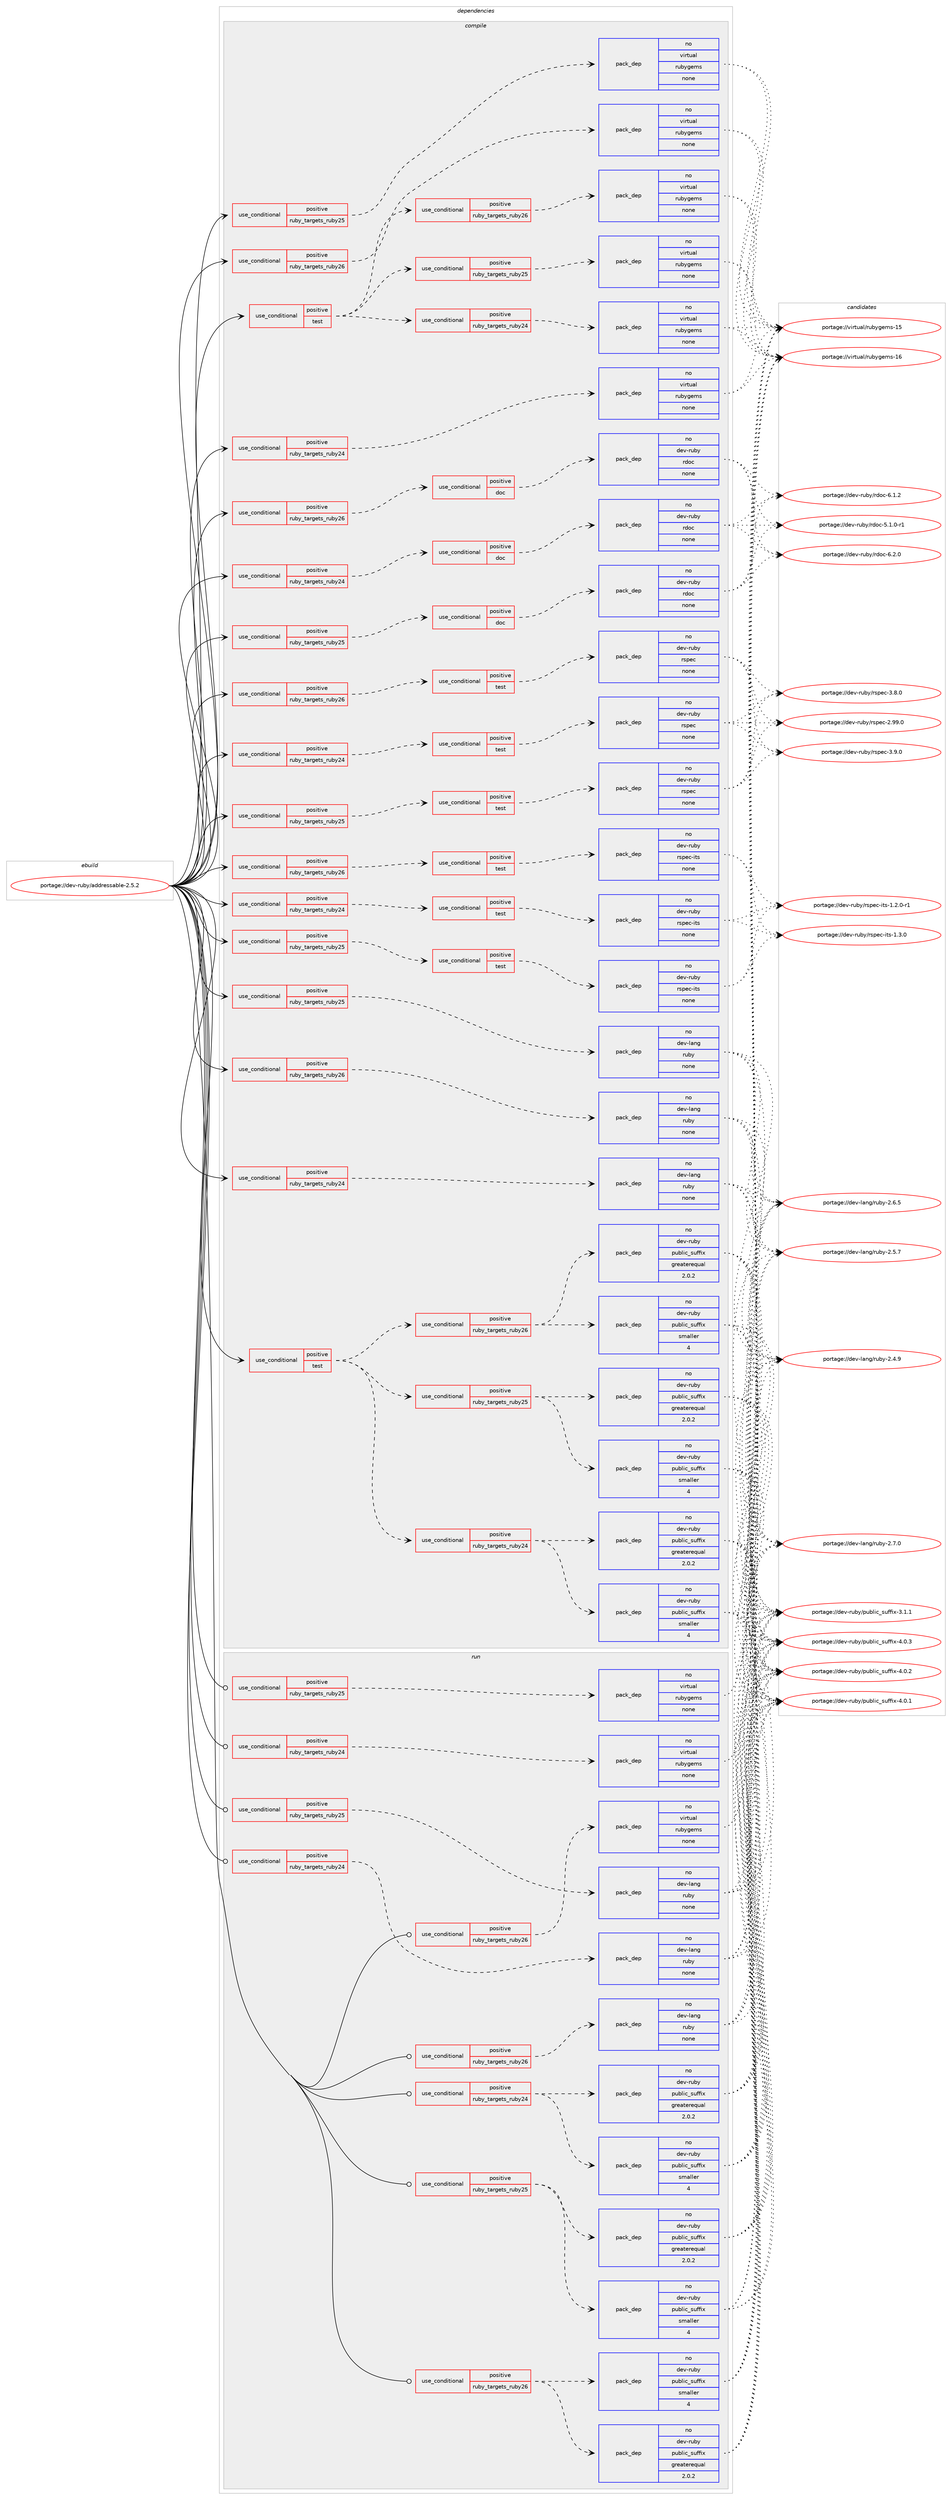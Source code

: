 digraph prolog {

# *************
# Graph options
# *************

newrank=true;
concentrate=true;
compound=true;
graph [rankdir=LR,fontname=Helvetica,fontsize=10,ranksep=1.5];#, ranksep=2.5, nodesep=0.2];
edge  [arrowhead=vee];
node  [fontname=Helvetica,fontsize=10];

# **********
# The ebuild
# **********

subgraph cluster_leftcol {
color=gray;
label=<<i>ebuild</i>>;
id [label="portage://dev-ruby/addressable-2.5.2", color=red, width=4, href="../dev-ruby/addressable-2.5.2.svg"];
}

# ****************
# The dependencies
# ****************

subgraph cluster_midcol {
color=gray;
label=<<i>dependencies</i>>;
subgraph cluster_compile {
fillcolor="#eeeeee";
style=filled;
label=<<i>compile</i>>;
subgraph cond94221 {
dependency369545 [label=<<TABLE BORDER="0" CELLBORDER="1" CELLSPACING="0" CELLPADDING="4"><TR><TD ROWSPAN="3" CELLPADDING="10">use_conditional</TD></TR><TR><TD>positive</TD></TR><TR><TD>ruby_targets_ruby24</TD></TR></TABLE>>, shape=none, color=red];
subgraph cond94222 {
dependency369546 [label=<<TABLE BORDER="0" CELLBORDER="1" CELLSPACING="0" CELLPADDING="4"><TR><TD ROWSPAN="3" CELLPADDING="10">use_conditional</TD></TR><TR><TD>positive</TD></TR><TR><TD>doc</TD></TR></TABLE>>, shape=none, color=red];
subgraph pack270491 {
dependency369547 [label=<<TABLE BORDER="0" CELLBORDER="1" CELLSPACING="0" CELLPADDING="4" WIDTH="220"><TR><TD ROWSPAN="6" CELLPADDING="30">pack_dep</TD></TR><TR><TD WIDTH="110">no</TD></TR><TR><TD>dev-ruby</TD></TR><TR><TD>rdoc</TD></TR><TR><TD>none</TD></TR><TR><TD></TD></TR></TABLE>>, shape=none, color=blue];
}
dependency369546:e -> dependency369547:w [weight=20,style="dashed",arrowhead="vee"];
}
dependency369545:e -> dependency369546:w [weight=20,style="dashed",arrowhead="vee"];
}
id:e -> dependency369545:w [weight=20,style="solid",arrowhead="vee"];
subgraph cond94223 {
dependency369548 [label=<<TABLE BORDER="0" CELLBORDER="1" CELLSPACING="0" CELLPADDING="4"><TR><TD ROWSPAN="3" CELLPADDING="10">use_conditional</TD></TR><TR><TD>positive</TD></TR><TR><TD>ruby_targets_ruby24</TD></TR></TABLE>>, shape=none, color=red];
subgraph cond94224 {
dependency369549 [label=<<TABLE BORDER="0" CELLBORDER="1" CELLSPACING="0" CELLPADDING="4"><TR><TD ROWSPAN="3" CELLPADDING="10">use_conditional</TD></TR><TR><TD>positive</TD></TR><TR><TD>test</TD></TR></TABLE>>, shape=none, color=red];
subgraph pack270492 {
dependency369550 [label=<<TABLE BORDER="0" CELLBORDER="1" CELLSPACING="0" CELLPADDING="4" WIDTH="220"><TR><TD ROWSPAN="6" CELLPADDING="30">pack_dep</TD></TR><TR><TD WIDTH="110">no</TD></TR><TR><TD>dev-ruby</TD></TR><TR><TD>rspec</TD></TR><TR><TD>none</TD></TR><TR><TD></TD></TR></TABLE>>, shape=none, color=blue];
}
dependency369549:e -> dependency369550:w [weight=20,style="dashed",arrowhead="vee"];
}
dependency369548:e -> dependency369549:w [weight=20,style="dashed",arrowhead="vee"];
}
id:e -> dependency369548:w [weight=20,style="solid",arrowhead="vee"];
subgraph cond94225 {
dependency369551 [label=<<TABLE BORDER="0" CELLBORDER="1" CELLSPACING="0" CELLPADDING="4"><TR><TD ROWSPAN="3" CELLPADDING="10">use_conditional</TD></TR><TR><TD>positive</TD></TR><TR><TD>ruby_targets_ruby24</TD></TR></TABLE>>, shape=none, color=red];
subgraph cond94226 {
dependency369552 [label=<<TABLE BORDER="0" CELLBORDER="1" CELLSPACING="0" CELLPADDING="4"><TR><TD ROWSPAN="3" CELLPADDING="10">use_conditional</TD></TR><TR><TD>positive</TD></TR><TR><TD>test</TD></TR></TABLE>>, shape=none, color=red];
subgraph pack270493 {
dependency369553 [label=<<TABLE BORDER="0" CELLBORDER="1" CELLSPACING="0" CELLPADDING="4" WIDTH="220"><TR><TD ROWSPAN="6" CELLPADDING="30">pack_dep</TD></TR><TR><TD WIDTH="110">no</TD></TR><TR><TD>dev-ruby</TD></TR><TR><TD>rspec-its</TD></TR><TR><TD>none</TD></TR><TR><TD></TD></TR></TABLE>>, shape=none, color=blue];
}
dependency369552:e -> dependency369553:w [weight=20,style="dashed",arrowhead="vee"];
}
dependency369551:e -> dependency369552:w [weight=20,style="dashed",arrowhead="vee"];
}
id:e -> dependency369551:w [weight=20,style="solid",arrowhead="vee"];
subgraph cond94227 {
dependency369554 [label=<<TABLE BORDER="0" CELLBORDER="1" CELLSPACING="0" CELLPADDING="4"><TR><TD ROWSPAN="3" CELLPADDING="10">use_conditional</TD></TR><TR><TD>positive</TD></TR><TR><TD>ruby_targets_ruby24</TD></TR></TABLE>>, shape=none, color=red];
subgraph pack270494 {
dependency369555 [label=<<TABLE BORDER="0" CELLBORDER="1" CELLSPACING="0" CELLPADDING="4" WIDTH="220"><TR><TD ROWSPAN="6" CELLPADDING="30">pack_dep</TD></TR><TR><TD WIDTH="110">no</TD></TR><TR><TD>dev-lang</TD></TR><TR><TD>ruby</TD></TR><TR><TD>none</TD></TR><TR><TD></TD></TR></TABLE>>, shape=none, color=blue];
}
dependency369554:e -> dependency369555:w [weight=20,style="dashed",arrowhead="vee"];
}
id:e -> dependency369554:w [weight=20,style="solid",arrowhead="vee"];
subgraph cond94228 {
dependency369556 [label=<<TABLE BORDER="0" CELLBORDER="1" CELLSPACING="0" CELLPADDING="4"><TR><TD ROWSPAN="3" CELLPADDING="10">use_conditional</TD></TR><TR><TD>positive</TD></TR><TR><TD>ruby_targets_ruby24</TD></TR></TABLE>>, shape=none, color=red];
subgraph pack270495 {
dependency369557 [label=<<TABLE BORDER="0" CELLBORDER="1" CELLSPACING="0" CELLPADDING="4" WIDTH="220"><TR><TD ROWSPAN="6" CELLPADDING="30">pack_dep</TD></TR><TR><TD WIDTH="110">no</TD></TR><TR><TD>virtual</TD></TR><TR><TD>rubygems</TD></TR><TR><TD>none</TD></TR><TR><TD></TD></TR></TABLE>>, shape=none, color=blue];
}
dependency369556:e -> dependency369557:w [weight=20,style="dashed",arrowhead="vee"];
}
id:e -> dependency369556:w [weight=20,style="solid",arrowhead="vee"];
subgraph cond94229 {
dependency369558 [label=<<TABLE BORDER="0" CELLBORDER="1" CELLSPACING="0" CELLPADDING="4"><TR><TD ROWSPAN="3" CELLPADDING="10">use_conditional</TD></TR><TR><TD>positive</TD></TR><TR><TD>ruby_targets_ruby25</TD></TR></TABLE>>, shape=none, color=red];
subgraph cond94230 {
dependency369559 [label=<<TABLE BORDER="0" CELLBORDER="1" CELLSPACING="0" CELLPADDING="4"><TR><TD ROWSPAN="3" CELLPADDING="10">use_conditional</TD></TR><TR><TD>positive</TD></TR><TR><TD>doc</TD></TR></TABLE>>, shape=none, color=red];
subgraph pack270496 {
dependency369560 [label=<<TABLE BORDER="0" CELLBORDER="1" CELLSPACING="0" CELLPADDING="4" WIDTH="220"><TR><TD ROWSPAN="6" CELLPADDING="30">pack_dep</TD></TR><TR><TD WIDTH="110">no</TD></TR><TR><TD>dev-ruby</TD></TR><TR><TD>rdoc</TD></TR><TR><TD>none</TD></TR><TR><TD></TD></TR></TABLE>>, shape=none, color=blue];
}
dependency369559:e -> dependency369560:w [weight=20,style="dashed",arrowhead="vee"];
}
dependency369558:e -> dependency369559:w [weight=20,style="dashed",arrowhead="vee"];
}
id:e -> dependency369558:w [weight=20,style="solid",arrowhead="vee"];
subgraph cond94231 {
dependency369561 [label=<<TABLE BORDER="0" CELLBORDER="1" CELLSPACING="0" CELLPADDING="4"><TR><TD ROWSPAN="3" CELLPADDING="10">use_conditional</TD></TR><TR><TD>positive</TD></TR><TR><TD>ruby_targets_ruby25</TD></TR></TABLE>>, shape=none, color=red];
subgraph cond94232 {
dependency369562 [label=<<TABLE BORDER="0" CELLBORDER="1" CELLSPACING="0" CELLPADDING="4"><TR><TD ROWSPAN="3" CELLPADDING="10">use_conditional</TD></TR><TR><TD>positive</TD></TR><TR><TD>test</TD></TR></TABLE>>, shape=none, color=red];
subgraph pack270497 {
dependency369563 [label=<<TABLE BORDER="0" CELLBORDER="1" CELLSPACING="0" CELLPADDING="4" WIDTH="220"><TR><TD ROWSPAN="6" CELLPADDING="30">pack_dep</TD></TR><TR><TD WIDTH="110">no</TD></TR><TR><TD>dev-ruby</TD></TR><TR><TD>rspec</TD></TR><TR><TD>none</TD></TR><TR><TD></TD></TR></TABLE>>, shape=none, color=blue];
}
dependency369562:e -> dependency369563:w [weight=20,style="dashed",arrowhead="vee"];
}
dependency369561:e -> dependency369562:w [weight=20,style="dashed",arrowhead="vee"];
}
id:e -> dependency369561:w [weight=20,style="solid",arrowhead="vee"];
subgraph cond94233 {
dependency369564 [label=<<TABLE BORDER="0" CELLBORDER="1" CELLSPACING="0" CELLPADDING="4"><TR><TD ROWSPAN="3" CELLPADDING="10">use_conditional</TD></TR><TR><TD>positive</TD></TR><TR><TD>ruby_targets_ruby25</TD></TR></TABLE>>, shape=none, color=red];
subgraph cond94234 {
dependency369565 [label=<<TABLE BORDER="0" CELLBORDER="1" CELLSPACING="0" CELLPADDING="4"><TR><TD ROWSPAN="3" CELLPADDING="10">use_conditional</TD></TR><TR><TD>positive</TD></TR><TR><TD>test</TD></TR></TABLE>>, shape=none, color=red];
subgraph pack270498 {
dependency369566 [label=<<TABLE BORDER="0" CELLBORDER="1" CELLSPACING="0" CELLPADDING="4" WIDTH="220"><TR><TD ROWSPAN="6" CELLPADDING="30">pack_dep</TD></TR><TR><TD WIDTH="110">no</TD></TR><TR><TD>dev-ruby</TD></TR><TR><TD>rspec-its</TD></TR><TR><TD>none</TD></TR><TR><TD></TD></TR></TABLE>>, shape=none, color=blue];
}
dependency369565:e -> dependency369566:w [weight=20,style="dashed",arrowhead="vee"];
}
dependency369564:e -> dependency369565:w [weight=20,style="dashed",arrowhead="vee"];
}
id:e -> dependency369564:w [weight=20,style="solid",arrowhead="vee"];
subgraph cond94235 {
dependency369567 [label=<<TABLE BORDER="0" CELLBORDER="1" CELLSPACING="0" CELLPADDING="4"><TR><TD ROWSPAN="3" CELLPADDING="10">use_conditional</TD></TR><TR><TD>positive</TD></TR><TR><TD>ruby_targets_ruby25</TD></TR></TABLE>>, shape=none, color=red];
subgraph pack270499 {
dependency369568 [label=<<TABLE BORDER="0" CELLBORDER="1" CELLSPACING="0" CELLPADDING="4" WIDTH="220"><TR><TD ROWSPAN="6" CELLPADDING="30">pack_dep</TD></TR><TR><TD WIDTH="110">no</TD></TR><TR><TD>dev-lang</TD></TR><TR><TD>ruby</TD></TR><TR><TD>none</TD></TR><TR><TD></TD></TR></TABLE>>, shape=none, color=blue];
}
dependency369567:e -> dependency369568:w [weight=20,style="dashed",arrowhead="vee"];
}
id:e -> dependency369567:w [weight=20,style="solid",arrowhead="vee"];
subgraph cond94236 {
dependency369569 [label=<<TABLE BORDER="0" CELLBORDER="1" CELLSPACING="0" CELLPADDING="4"><TR><TD ROWSPAN="3" CELLPADDING="10">use_conditional</TD></TR><TR><TD>positive</TD></TR><TR><TD>ruby_targets_ruby25</TD></TR></TABLE>>, shape=none, color=red];
subgraph pack270500 {
dependency369570 [label=<<TABLE BORDER="0" CELLBORDER="1" CELLSPACING="0" CELLPADDING="4" WIDTH="220"><TR><TD ROWSPAN="6" CELLPADDING="30">pack_dep</TD></TR><TR><TD WIDTH="110">no</TD></TR><TR><TD>virtual</TD></TR><TR><TD>rubygems</TD></TR><TR><TD>none</TD></TR><TR><TD></TD></TR></TABLE>>, shape=none, color=blue];
}
dependency369569:e -> dependency369570:w [weight=20,style="dashed",arrowhead="vee"];
}
id:e -> dependency369569:w [weight=20,style="solid",arrowhead="vee"];
subgraph cond94237 {
dependency369571 [label=<<TABLE BORDER="0" CELLBORDER="1" CELLSPACING="0" CELLPADDING="4"><TR><TD ROWSPAN="3" CELLPADDING="10">use_conditional</TD></TR><TR><TD>positive</TD></TR><TR><TD>ruby_targets_ruby26</TD></TR></TABLE>>, shape=none, color=red];
subgraph cond94238 {
dependency369572 [label=<<TABLE BORDER="0" CELLBORDER="1" CELLSPACING="0" CELLPADDING="4"><TR><TD ROWSPAN="3" CELLPADDING="10">use_conditional</TD></TR><TR><TD>positive</TD></TR><TR><TD>doc</TD></TR></TABLE>>, shape=none, color=red];
subgraph pack270501 {
dependency369573 [label=<<TABLE BORDER="0" CELLBORDER="1" CELLSPACING="0" CELLPADDING="4" WIDTH="220"><TR><TD ROWSPAN="6" CELLPADDING="30">pack_dep</TD></TR><TR><TD WIDTH="110">no</TD></TR><TR><TD>dev-ruby</TD></TR><TR><TD>rdoc</TD></TR><TR><TD>none</TD></TR><TR><TD></TD></TR></TABLE>>, shape=none, color=blue];
}
dependency369572:e -> dependency369573:w [weight=20,style="dashed",arrowhead="vee"];
}
dependency369571:e -> dependency369572:w [weight=20,style="dashed",arrowhead="vee"];
}
id:e -> dependency369571:w [weight=20,style="solid",arrowhead="vee"];
subgraph cond94239 {
dependency369574 [label=<<TABLE BORDER="0" CELLBORDER="1" CELLSPACING="0" CELLPADDING="4"><TR><TD ROWSPAN="3" CELLPADDING="10">use_conditional</TD></TR><TR><TD>positive</TD></TR><TR><TD>ruby_targets_ruby26</TD></TR></TABLE>>, shape=none, color=red];
subgraph cond94240 {
dependency369575 [label=<<TABLE BORDER="0" CELLBORDER="1" CELLSPACING="0" CELLPADDING="4"><TR><TD ROWSPAN="3" CELLPADDING="10">use_conditional</TD></TR><TR><TD>positive</TD></TR><TR><TD>test</TD></TR></TABLE>>, shape=none, color=red];
subgraph pack270502 {
dependency369576 [label=<<TABLE BORDER="0" CELLBORDER="1" CELLSPACING="0" CELLPADDING="4" WIDTH="220"><TR><TD ROWSPAN="6" CELLPADDING="30">pack_dep</TD></TR><TR><TD WIDTH="110">no</TD></TR><TR><TD>dev-ruby</TD></TR><TR><TD>rspec</TD></TR><TR><TD>none</TD></TR><TR><TD></TD></TR></TABLE>>, shape=none, color=blue];
}
dependency369575:e -> dependency369576:w [weight=20,style="dashed",arrowhead="vee"];
}
dependency369574:e -> dependency369575:w [weight=20,style="dashed",arrowhead="vee"];
}
id:e -> dependency369574:w [weight=20,style="solid",arrowhead="vee"];
subgraph cond94241 {
dependency369577 [label=<<TABLE BORDER="0" CELLBORDER="1" CELLSPACING="0" CELLPADDING="4"><TR><TD ROWSPAN="3" CELLPADDING="10">use_conditional</TD></TR><TR><TD>positive</TD></TR><TR><TD>ruby_targets_ruby26</TD></TR></TABLE>>, shape=none, color=red];
subgraph cond94242 {
dependency369578 [label=<<TABLE BORDER="0" CELLBORDER="1" CELLSPACING="0" CELLPADDING="4"><TR><TD ROWSPAN="3" CELLPADDING="10">use_conditional</TD></TR><TR><TD>positive</TD></TR><TR><TD>test</TD></TR></TABLE>>, shape=none, color=red];
subgraph pack270503 {
dependency369579 [label=<<TABLE BORDER="0" CELLBORDER="1" CELLSPACING="0" CELLPADDING="4" WIDTH="220"><TR><TD ROWSPAN="6" CELLPADDING="30">pack_dep</TD></TR><TR><TD WIDTH="110">no</TD></TR><TR><TD>dev-ruby</TD></TR><TR><TD>rspec-its</TD></TR><TR><TD>none</TD></TR><TR><TD></TD></TR></TABLE>>, shape=none, color=blue];
}
dependency369578:e -> dependency369579:w [weight=20,style="dashed",arrowhead="vee"];
}
dependency369577:e -> dependency369578:w [weight=20,style="dashed",arrowhead="vee"];
}
id:e -> dependency369577:w [weight=20,style="solid",arrowhead="vee"];
subgraph cond94243 {
dependency369580 [label=<<TABLE BORDER="0" CELLBORDER="1" CELLSPACING="0" CELLPADDING="4"><TR><TD ROWSPAN="3" CELLPADDING="10">use_conditional</TD></TR><TR><TD>positive</TD></TR><TR><TD>ruby_targets_ruby26</TD></TR></TABLE>>, shape=none, color=red];
subgraph pack270504 {
dependency369581 [label=<<TABLE BORDER="0" CELLBORDER="1" CELLSPACING="0" CELLPADDING="4" WIDTH="220"><TR><TD ROWSPAN="6" CELLPADDING="30">pack_dep</TD></TR><TR><TD WIDTH="110">no</TD></TR><TR><TD>dev-lang</TD></TR><TR><TD>ruby</TD></TR><TR><TD>none</TD></TR><TR><TD></TD></TR></TABLE>>, shape=none, color=blue];
}
dependency369580:e -> dependency369581:w [weight=20,style="dashed",arrowhead="vee"];
}
id:e -> dependency369580:w [weight=20,style="solid",arrowhead="vee"];
subgraph cond94244 {
dependency369582 [label=<<TABLE BORDER="0" CELLBORDER="1" CELLSPACING="0" CELLPADDING="4"><TR><TD ROWSPAN="3" CELLPADDING="10">use_conditional</TD></TR><TR><TD>positive</TD></TR><TR><TD>ruby_targets_ruby26</TD></TR></TABLE>>, shape=none, color=red];
subgraph pack270505 {
dependency369583 [label=<<TABLE BORDER="0" CELLBORDER="1" CELLSPACING="0" CELLPADDING="4" WIDTH="220"><TR><TD ROWSPAN="6" CELLPADDING="30">pack_dep</TD></TR><TR><TD WIDTH="110">no</TD></TR><TR><TD>virtual</TD></TR><TR><TD>rubygems</TD></TR><TR><TD>none</TD></TR><TR><TD></TD></TR></TABLE>>, shape=none, color=blue];
}
dependency369582:e -> dependency369583:w [weight=20,style="dashed",arrowhead="vee"];
}
id:e -> dependency369582:w [weight=20,style="solid",arrowhead="vee"];
subgraph cond94245 {
dependency369584 [label=<<TABLE BORDER="0" CELLBORDER="1" CELLSPACING="0" CELLPADDING="4"><TR><TD ROWSPAN="3" CELLPADDING="10">use_conditional</TD></TR><TR><TD>positive</TD></TR><TR><TD>test</TD></TR></TABLE>>, shape=none, color=red];
subgraph cond94246 {
dependency369585 [label=<<TABLE BORDER="0" CELLBORDER="1" CELLSPACING="0" CELLPADDING="4"><TR><TD ROWSPAN="3" CELLPADDING="10">use_conditional</TD></TR><TR><TD>positive</TD></TR><TR><TD>ruby_targets_ruby24</TD></TR></TABLE>>, shape=none, color=red];
subgraph pack270506 {
dependency369586 [label=<<TABLE BORDER="0" CELLBORDER="1" CELLSPACING="0" CELLPADDING="4" WIDTH="220"><TR><TD ROWSPAN="6" CELLPADDING="30">pack_dep</TD></TR><TR><TD WIDTH="110">no</TD></TR><TR><TD>dev-ruby</TD></TR><TR><TD>public_suffix</TD></TR><TR><TD>greaterequal</TD></TR><TR><TD>2.0.2</TD></TR></TABLE>>, shape=none, color=blue];
}
dependency369585:e -> dependency369586:w [weight=20,style="dashed",arrowhead="vee"];
subgraph pack270507 {
dependency369587 [label=<<TABLE BORDER="0" CELLBORDER="1" CELLSPACING="0" CELLPADDING="4" WIDTH="220"><TR><TD ROWSPAN="6" CELLPADDING="30">pack_dep</TD></TR><TR><TD WIDTH="110">no</TD></TR><TR><TD>dev-ruby</TD></TR><TR><TD>public_suffix</TD></TR><TR><TD>smaller</TD></TR><TR><TD>4</TD></TR></TABLE>>, shape=none, color=blue];
}
dependency369585:e -> dependency369587:w [weight=20,style="dashed",arrowhead="vee"];
}
dependency369584:e -> dependency369585:w [weight=20,style="dashed",arrowhead="vee"];
subgraph cond94247 {
dependency369588 [label=<<TABLE BORDER="0" CELLBORDER="1" CELLSPACING="0" CELLPADDING="4"><TR><TD ROWSPAN="3" CELLPADDING="10">use_conditional</TD></TR><TR><TD>positive</TD></TR><TR><TD>ruby_targets_ruby25</TD></TR></TABLE>>, shape=none, color=red];
subgraph pack270508 {
dependency369589 [label=<<TABLE BORDER="0" CELLBORDER="1" CELLSPACING="0" CELLPADDING="4" WIDTH="220"><TR><TD ROWSPAN="6" CELLPADDING="30">pack_dep</TD></TR><TR><TD WIDTH="110">no</TD></TR><TR><TD>dev-ruby</TD></TR><TR><TD>public_suffix</TD></TR><TR><TD>greaterequal</TD></TR><TR><TD>2.0.2</TD></TR></TABLE>>, shape=none, color=blue];
}
dependency369588:e -> dependency369589:w [weight=20,style="dashed",arrowhead="vee"];
subgraph pack270509 {
dependency369590 [label=<<TABLE BORDER="0" CELLBORDER="1" CELLSPACING="0" CELLPADDING="4" WIDTH="220"><TR><TD ROWSPAN="6" CELLPADDING="30">pack_dep</TD></TR><TR><TD WIDTH="110">no</TD></TR><TR><TD>dev-ruby</TD></TR><TR><TD>public_suffix</TD></TR><TR><TD>smaller</TD></TR><TR><TD>4</TD></TR></TABLE>>, shape=none, color=blue];
}
dependency369588:e -> dependency369590:w [weight=20,style="dashed",arrowhead="vee"];
}
dependency369584:e -> dependency369588:w [weight=20,style="dashed",arrowhead="vee"];
subgraph cond94248 {
dependency369591 [label=<<TABLE BORDER="0" CELLBORDER="1" CELLSPACING="0" CELLPADDING="4"><TR><TD ROWSPAN="3" CELLPADDING="10">use_conditional</TD></TR><TR><TD>positive</TD></TR><TR><TD>ruby_targets_ruby26</TD></TR></TABLE>>, shape=none, color=red];
subgraph pack270510 {
dependency369592 [label=<<TABLE BORDER="0" CELLBORDER="1" CELLSPACING="0" CELLPADDING="4" WIDTH="220"><TR><TD ROWSPAN="6" CELLPADDING="30">pack_dep</TD></TR><TR><TD WIDTH="110">no</TD></TR><TR><TD>dev-ruby</TD></TR><TR><TD>public_suffix</TD></TR><TR><TD>greaterequal</TD></TR><TR><TD>2.0.2</TD></TR></TABLE>>, shape=none, color=blue];
}
dependency369591:e -> dependency369592:w [weight=20,style="dashed",arrowhead="vee"];
subgraph pack270511 {
dependency369593 [label=<<TABLE BORDER="0" CELLBORDER="1" CELLSPACING="0" CELLPADDING="4" WIDTH="220"><TR><TD ROWSPAN="6" CELLPADDING="30">pack_dep</TD></TR><TR><TD WIDTH="110">no</TD></TR><TR><TD>dev-ruby</TD></TR><TR><TD>public_suffix</TD></TR><TR><TD>smaller</TD></TR><TR><TD>4</TD></TR></TABLE>>, shape=none, color=blue];
}
dependency369591:e -> dependency369593:w [weight=20,style="dashed",arrowhead="vee"];
}
dependency369584:e -> dependency369591:w [weight=20,style="dashed",arrowhead="vee"];
}
id:e -> dependency369584:w [weight=20,style="solid",arrowhead="vee"];
subgraph cond94249 {
dependency369594 [label=<<TABLE BORDER="0" CELLBORDER="1" CELLSPACING="0" CELLPADDING="4"><TR><TD ROWSPAN="3" CELLPADDING="10">use_conditional</TD></TR><TR><TD>positive</TD></TR><TR><TD>test</TD></TR></TABLE>>, shape=none, color=red];
subgraph cond94250 {
dependency369595 [label=<<TABLE BORDER="0" CELLBORDER="1" CELLSPACING="0" CELLPADDING="4"><TR><TD ROWSPAN="3" CELLPADDING="10">use_conditional</TD></TR><TR><TD>positive</TD></TR><TR><TD>ruby_targets_ruby24</TD></TR></TABLE>>, shape=none, color=red];
subgraph pack270512 {
dependency369596 [label=<<TABLE BORDER="0" CELLBORDER="1" CELLSPACING="0" CELLPADDING="4" WIDTH="220"><TR><TD ROWSPAN="6" CELLPADDING="30">pack_dep</TD></TR><TR><TD WIDTH="110">no</TD></TR><TR><TD>virtual</TD></TR><TR><TD>rubygems</TD></TR><TR><TD>none</TD></TR><TR><TD></TD></TR></TABLE>>, shape=none, color=blue];
}
dependency369595:e -> dependency369596:w [weight=20,style="dashed",arrowhead="vee"];
}
dependency369594:e -> dependency369595:w [weight=20,style="dashed",arrowhead="vee"];
subgraph cond94251 {
dependency369597 [label=<<TABLE BORDER="0" CELLBORDER="1" CELLSPACING="0" CELLPADDING="4"><TR><TD ROWSPAN="3" CELLPADDING="10">use_conditional</TD></TR><TR><TD>positive</TD></TR><TR><TD>ruby_targets_ruby25</TD></TR></TABLE>>, shape=none, color=red];
subgraph pack270513 {
dependency369598 [label=<<TABLE BORDER="0" CELLBORDER="1" CELLSPACING="0" CELLPADDING="4" WIDTH="220"><TR><TD ROWSPAN="6" CELLPADDING="30">pack_dep</TD></TR><TR><TD WIDTH="110">no</TD></TR><TR><TD>virtual</TD></TR><TR><TD>rubygems</TD></TR><TR><TD>none</TD></TR><TR><TD></TD></TR></TABLE>>, shape=none, color=blue];
}
dependency369597:e -> dependency369598:w [weight=20,style="dashed",arrowhead="vee"];
}
dependency369594:e -> dependency369597:w [weight=20,style="dashed",arrowhead="vee"];
subgraph cond94252 {
dependency369599 [label=<<TABLE BORDER="0" CELLBORDER="1" CELLSPACING="0" CELLPADDING="4"><TR><TD ROWSPAN="3" CELLPADDING="10">use_conditional</TD></TR><TR><TD>positive</TD></TR><TR><TD>ruby_targets_ruby26</TD></TR></TABLE>>, shape=none, color=red];
subgraph pack270514 {
dependency369600 [label=<<TABLE BORDER="0" CELLBORDER="1" CELLSPACING="0" CELLPADDING="4" WIDTH="220"><TR><TD ROWSPAN="6" CELLPADDING="30">pack_dep</TD></TR><TR><TD WIDTH="110">no</TD></TR><TR><TD>virtual</TD></TR><TR><TD>rubygems</TD></TR><TR><TD>none</TD></TR><TR><TD></TD></TR></TABLE>>, shape=none, color=blue];
}
dependency369599:e -> dependency369600:w [weight=20,style="dashed",arrowhead="vee"];
}
dependency369594:e -> dependency369599:w [weight=20,style="dashed",arrowhead="vee"];
}
id:e -> dependency369594:w [weight=20,style="solid",arrowhead="vee"];
}
subgraph cluster_compileandrun {
fillcolor="#eeeeee";
style=filled;
label=<<i>compile and run</i>>;
}
subgraph cluster_run {
fillcolor="#eeeeee";
style=filled;
label=<<i>run</i>>;
subgraph cond94253 {
dependency369601 [label=<<TABLE BORDER="0" CELLBORDER="1" CELLSPACING="0" CELLPADDING="4"><TR><TD ROWSPAN="3" CELLPADDING="10">use_conditional</TD></TR><TR><TD>positive</TD></TR><TR><TD>ruby_targets_ruby24</TD></TR></TABLE>>, shape=none, color=red];
subgraph pack270515 {
dependency369602 [label=<<TABLE BORDER="0" CELLBORDER="1" CELLSPACING="0" CELLPADDING="4" WIDTH="220"><TR><TD ROWSPAN="6" CELLPADDING="30">pack_dep</TD></TR><TR><TD WIDTH="110">no</TD></TR><TR><TD>dev-lang</TD></TR><TR><TD>ruby</TD></TR><TR><TD>none</TD></TR><TR><TD></TD></TR></TABLE>>, shape=none, color=blue];
}
dependency369601:e -> dependency369602:w [weight=20,style="dashed",arrowhead="vee"];
}
id:e -> dependency369601:w [weight=20,style="solid",arrowhead="odot"];
subgraph cond94254 {
dependency369603 [label=<<TABLE BORDER="0" CELLBORDER="1" CELLSPACING="0" CELLPADDING="4"><TR><TD ROWSPAN="3" CELLPADDING="10">use_conditional</TD></TR><TR><TD>positive</TD></TR><TR><TD>ruby_targets_ruby24</TD></TR></TABLE>>, shape=none, color=red];
subgraph pack270516 {
dependency369604 [label=<<TABLE BORDER="0" CELLBORDER="1" CELLSPACING="0" CELLPADDING="4" WIDTH="220"><TR><TD ROWSPAN="6" CELLPADDING="30">pack_dep</TD></TR><TR><TD WIDTH="110">no</TD></TR><TR><TD>dev-ruby</TD></TR><TR><TD>public_suffix</TD></TR><TR><TD>greaterequal</TD></TR><TR><TD>2.0.2</TD></TR></TABLE>>, shape=none, color=blue];
}
dependency369603:e -> dependency369604:w [weight=20,style="dashed",arrowhead="vee"];
subgraph pack270517 {
dependency369605 [label=<<TABLE BORDER="0" CELLBORDER="1" CELLSPACING="0" CELLPADDING="4" WIDTH="220"><TR><TD ROWSPAN="6" CELLPADDING="30">pack_dep</TD></TR><TR><TD WIDTH="110">no</TD></TR><TR><TD>dev-ruby</TD></TR><TR><TD>public_suffix</TD></TR><TR><TD>smaller</TD></TR><TR><TD>4</TD></TR></TABLE>>, shape=none, color=blue];
}
dependency369603:e -> dependency369605:w [weight=20,style="dashed",arrowhead="vee"];
}
id:e -> dependency369603:w [weight=20,style="solid",arrowhead="odot"];
subgraph cond94255 {
dependency369606 [label=<<TABLE BORDER="0" CELLBORDER="1" CELLSPACING="0" CELLPADDING="4"><TR><TD ROWSPAN="3" CELLPADDING="10">use_conditional</TD></TR><TR><TD>positive</TD></TR><TR><TD>ruby_targets_ruby24</TD></TR></TABLE>>, shape=none, color=red];
subgraph pack270518 {
dependency369607 [label=<<TABLE BORDER="0" CELLBORDER="1" CELLSPACING="0" CELLPADDING="4" WIDTH="220"><TR><TD ROWSPAN="6" CELLPADDING="30">pack_dep</TD></TR><TR><TD WIDTH="110">no</TD></TR><TR><TD>virtual</TD></TR><TR><TD>rubygems</TD></TR><TR><TD>none</TD></TR><TR><TD></TD></TR></TABLE>>, shape=none, color=blue];
}
dependency369606:e -> dependency369607:w [weight=20,style="dashed",arrowhead="vee"];
}
id:e -> dependency369606:w [weight=20,style="solid",arrowhead="odot"];
subgraph cond94256 {
dependency369608 [label=<<TABLE BORDER="0" CELLBORDER="1" CELLSPACING="0" CELLPADDING="4"><TR><TD ROWSPAN="3" CELLPADDING="10">use_conditional</TD></TR><TR><TD>positive</TD></TR><TR><TD>ruby_targets_ruby25</TD></TR></TABLE>>, shape=none, color=red];
subgraph pack270519 {
dependency369609 [label=<<TABLE BORDER="0" CELLBORDER="1" CELLSPACING="0" CELLPADDING="4" WIDTH="220"><TR><TD ROWSPAN="6" CELLPADDING="30">pack_dep</TD></TR><TR><TD WIDTH="110">no</TD></TR><TR><TD>dev-lang</TD></TR><TR><TD>ruby</TD></TR><TR><TD>none</TD></TR><TR><TD></TD></TR></TABLE>>, shape=none, color=blue];
}
dependency369608:e -> dependency369609:w [weight=20,style="dashed",arrowhead="vee"];
}
id:e -> dependency369608:w [weight=20,style="solid",arrowhead="odot"];
subgraph cond94257 {
dependency369610 [label=<<TABLE BORDER="0" CELLBORDER="1" CELLSPACING="0" CELLPADDING="4"><TR><TD ROWSPAN="3" CELLPADDING="10">use_conditional</TD></TR><TR><TD>positive</TD></TR><TR><TD>ruby_targets_ruby25</TD></TR></TABLE>>, shape=none, color=red];
subgraph pack270520 {
dependency369611 [label=<<TABLE BORDER="0" CELLBORDER="1" CELLSPACING="0" CELLPADDING="4" WIDTH="220"><TR><TD ROWSPAN="6" CELLPADDING="30">pack_dep</TD></TR><TR><TD WIDTH="110">no</TD></TR><TR><TD>dev-ruby</TD></TR><TR><TD>public_suffix</TD></TR><TR><TD>greaterequal</TD></TR><TR><TD>2.0.2</TD></TR></TABLE>>, shape=none, color=blue];
}
dependency369610:e -> dependency369611:w [weight=20,style="dashed",arrowhead="vee"];
subgraph pack270521 {
dependency369612 [label=<<TABLE BORDER="0" CELLBORDER="1" CELLSPACING="0" CELLPADDING="4" WIDTH="220"><TR><TD ROWSPAN="6" CELLPADDING="30">pack_dep</TD></TR><TR><TD WIDTH="110">no</TD></TR><TR><TD>dev-ruby</TD></TR><TR><TD>public_suffix</TD></TR><TR><TD>smaller</TD></TR><TR><TD>4</TD></TR></TABLE>>, shape=none, color=blue];
}
dependency369610:e -> dependency369612:w [weight=20,style="dashed",arrowhead="vee"];
}
id:e -> dependency369610:w [weight=20,style="solid",arrowhead="odot"];
subgraph cond94258 {
dependency369613 [label=<<TABLE BORDER="0" CELLBORDER="1" CELLSPACING="0" CELLPADDING="4"><TR><TD ROWSPAN="3" CELLPADDING="10">use_conditional</TD></TR><TR><TD>positive</TD></TR><TR><TD>ruby_targets_ruby25</TD></TR></TABLE>>, shape=none, color=red];
subgraph pack270522 {
dependency369614 [label=<<TABLE BORDER="0" CELLBORDER="1" CELLSPACING="0" CELLPADDING="4" WIDTH="220"><TR><TD ROWSPAN="6" CELLPADDING="30">pack_dep</TD></TR><TR><TD WIDTH="110">no</TD></TR><TR><TD>virtual</TD></TR><TR><TD>rubygems</TD></TR><TR><TD>none</TD></TR><TR><TD></TD></TR></TABLE>>, shape=none, color=blue];
}
dependency369613:e -> dependency369614:w [weight=20,style="dashed",arrowhead="vee"];
}
id:e -> dependency369613:w [weight=20,style="solid",arrowhead="odot"];
subgraph cond94259 {
dependency369615 [label=<<TABLE BORDER="0" CELLBORDER="1" CELLSPACING="0" CELLPADDING="4"><TR><TD ROWSPAN="3" CELLPADDING="10">use_conditional</TD></TR><TR><TD>positive</TD></TR><TR><TD>ruby_targets_ruby26</TD></TR></TABLE>>, shape=none, color=red];
subgraph pack270523 {
dependency369616 [label=<<TABLE BORDER="0" CELLBORDER="1" CELLSPACING="0" CELLPADDING="4" WIDTH="220"><TR><TD ROWSPAN="6" CELLPADDING="30">pack_dep</TD></TR><TR><TD WIDTH="110">no</TD></TR><TR><TD>dev-lang</TD></TR><TR><TD>ruby</TD></TR><TR><TD>none</TD></TR><TR><TD></TD></TR></TABLE>>, shape=none, color=blue];
}
dependency369615:e -> dependency369616:w [weight=20,style="dashed",arrowhead="vee"];
}
id:e -> dependency369615:w [weight=20,style="solid",arrowhead="odot"];
subgraph cond94260 {
dependency369617 [label=<<TABLE BORDER="0" CELLBORDER="1" CELLSPACING="0" CELLPADDING="4"><TR><TD ROWSPAN="3" CELLPADDING="10">use_conditional</TD></TR><TR><TD>positive</TD></TR><TR><TD>ruby_targets_ruby26</TD></TR></TABLE>>, shape=none, color=red];
subgraph pack270524 {
dependency369618 [label=<<TABLE BORDER="0" CELLBORDER="1" CELLSPACING="0" CELLPADDING="4" WIDTH="220"><TR><TD ROWSPAN="6" CELLPADDING="30">pack_dep</TD></TR><TR><TD WIDTH="110">no</TD></TR><TR><TD>dev-ruby</TD></TR><TR><TD>public_suffix</TD></TR><TR><TD>greaterequal</TD></TR><TR><TD>2.0.2</TD></TR></TABLE>>, shape=none, color=blue];
}
dependency369617:e -> dependency369618:w [weight=20,style="dashed",arrowhead="vee"];
subgraph pack270525 {
dependency369619 [label=<<TABLE BORDER="0" CELLBORDER="1" CELLSPACING="0" CELLPADDING="4" WIDTH="220"><TR><TD ROWSPAN="6" CELLPADDING="30">pack_dep</TD></TR><TR><TD WIDTH="110">no</TD></TR><TR><TD>dev-ruby</TD></TR><TR><TD>public_suffix</TD></TR><TR><TD>smaller</TD></TR><TR><TD>4</TD></TR></TABLE>>, shape=none, color=blue];
}
dependency369617:e -> dependency369619:w [weight=20,style="dashed",arrowhead="vee"];
}
id:e -> dependency369617:w [weight=20,style="solid",arrowhead="odot"];
subgraph cond94261 {
dependency369620 [label=<<TABLE BORDER="0" CELLBORDER="1" CELLSPACING="0" CELLPADDING="4"><TR><TD ROWSPAN="3" CELLPADDING="10">use_conditional</TD></TR><TR><TD>positive</TD></TR><TR><TD>ruby_targets_ruby26</TD></TR></TABLE>>, shape=none, color=red];
subgraph pack270526 {
dependency369621 [label=<<TABLE BORDER="0" CELLBORDER="1" CELLSPACING="0" CELLPADDING="4" WIDTH="220"><TR><TD ROWSPAN="6" CELLPADDING="30">pack_dep</TD></TR><TR><TD WIDTH="110">no</TD></TR><TR><TD>virtual</TD></TR><TR><TD>rubygems</TD></TR><TR><TD>none</TD></TR><TR><TD></TD></TR></TABLE>>, shape=none, color=blue];
}
dependency369620:e -> dependency369621:w [weight=20,style="dashed",arrowhead="vee"];
}
id:e -> dependency369620:w [weight=20,style="solid",arrowhead="odot"];
}
}

# **************
# The candidates
# **************

subgraph cluster_choices {
rank=same;
color=gray;
label=<<i>candidates</i>>;

subgraph choice270491 {
color=black;
nodesep=1;
choice10010111845114117981214711410011199455446504648 [label="portage://dev-ruby/rdoc-6.2.0", color=red, width=4,href="../dev-ruby/rdoc-6.2.0.svg"];
choice10010111845114117981214711410011199455446494650 [label="portage://dev-ruby/rdoc-6.1.2", color=red, width=4,href="../dev-ruby/rdoc-6.1.2.svg"];
choice100101118451141179812147114100111994553464946484511449 [label="portage://dev-ruby/rdoc-5.1.0-r1", color=red, width=4,href="../dev-ruby/rdoc-5.1.0-r1.svg"];
dependency369547:e -> choice10010111845114117981214711410011199455446504648:w [style=dotted,weight="100"];
dependency369547:e -> choice10010111845114117981214711410011199455446494650:w [style=dotted,weight="100"];
dependency369547:e -> choice100101118451141179812147114100111994553464946484511449:w [style=dotted,weight="100"];
}
subgraph choice270492 {
color=black;
nodesep=1;
choice10010111845114117981214711411511210199455146574648 [label="portage://dev-ruby/rspec-3.9.0", color=red, width=4,href="../dev-ruby/rspec-3.9.0.svg"];
choice10010111845114117981214711411511210199455146564648 [label="portage://dev-ruby/rspec-3.8.0", color=red, width=4,href="../dev-ruby/rspec-3.8.0.svg"];
choice1001011184511411798121471141151121019945504657574648 [label="portage://dev-ruby/rspec-2.99.0", color=red, width=4,href="../dev-ruby/rspec-2.99.0.svg"];
dependency369550:e -> choice10010111845114117981214711411511210199455146574648:w [style=dotted,weight="100"];
dependency369550:e -> choice10010111845114117981214711411511210199455146564648:w [style=dotted,weight="100"];
dependency369550:e -> choice1001011184511411798121471141151121019945504657574648:w [style=dotted,weight="100"];
}
subgraph choice270493 {
color=black;
nodesep=1;
choice1001011184511411798121471141151121019945105116115454946514648 [label="portage://dev-ruby/rspec-its-1.3.0", color=red, width=4,href="../dev-ruby/rspec-its-1.3.0.svg"];
choice10010111845114117981214711411511210199451051161154549465046484511449 [label="portage://dev-ruby/rspec-its-1.2.0-r1", color=red, width=4,href="../dev-ruby/rspec-its-1.2.0-r1.svg"];
dependency369553:e -> choice1001011184511411798121471141151121019945105116115454946514648:w [style=dotted,weight="100"];
dependency369553:e -> choice10010111845114117981214711411511210199451051161154549465046484511449:w [style=dotted,weight="100"];
}
subgraph choice270494 {
color=black;
nodesep=1;
choice10010111845108971101034711411798121455046554648 [label="portage://dev-lang/ruby-2.7.0", color=red, width=4,href="../dev-lang/ruby-2.7.0.svg"];
choice10010111845108971101034711411798121455046544653 [label="portage://dev-lang/ruby-2.6.5", color=red, width=4,href="../dev-lang/ruby-2.6.5.svg"];
choice10010111845108971101034711411798121455046534655 [label="portage://dev-lang/ruby-2.5.7", color=red, width=4,href="../dev-lang/ruby-2.5.7.svg"];
choice10010111845108971101034711411798121455046524657 [label="portage://dev-lang/ruby-2.4.9", color=red, width=4,href="../dev-lang/ruby-2.4.9.svg"];
dependency369555:e -> choice10010111845108971101034711411798121455046554648:w [style=dotted,weight="100"];
dependency369555:e -> choice10010111845108971101034711411798121455046544653:w [style=dotted,weight="100"];
dependency369555:e -> choice10010111845108971101034711411798121455046534655:w [style=dotted,weight="100"];
dependency369555:e -> choice10010111845108971101034711411798121455046524657:w [style=dotted,weight="100"];
}
subgraph choice270495 {
color=black;
nodesep=1;
choice118105114116117971084711411798121103101109115454954 [label="portage://virtual/rubygems-16", color=red, width=4,href="../virtual/rubygems-16.svg"];
choice118105114116117971084711411798121103101109115454953 [label="portage://virtual/rubygems-15", color=red, width=4,href="../virtual/rubygems-15.svg"];
dependency369557:e -> choice118105114116117971084711411798121103101109115454954:w [style=dotted,weight="100"];
dependency369557:e -> choice118105114116117971084711411798121103101109115454953:w [style=dotted,weight="100"];
}
subgraph choice270496 {
color=black;
nodesep=1;
choice10010111845114117981214711410011199455446504648 [label="portage://dev-ruby/rdoc-6.2.0", color=red, width=4,href="../dev-ruby/rdoc-6.2.0.svg"];
choice10010111845114117981214711410011199455446494650 [label="portage://dev-ruby/rdoc-6.1.2", color=red, width=4,href="../dev-ruby/rdoc-6.1.2.svg"];
choice100101118451141179812147114100111994553464946484511449 [label="portage://dev-ruby/rdoc-5.1.0-r1", color=red, width=4,href="../dev-ruby/rdoc-5.1.0-r1.svg"];
dependency369560:e -> choice10010111845114117981214711410011199455446504648:w [style=dotted,weight="100"];
dependency369560:e -> choice10010111845114117981214711410011199455446494650:w [style=dotted,weight="100"];
dependency369560:e -> choice100101118451141179812147114100111994553464946484511449:w [style=dotted,weight="100"];
}
subgraph choice270497 {
color=black;
nodesep=1;
choice10010111845114117981214711411511210199455146574648 [label="portage://dev-ruby/rspec-3.9.0", color=red, width=4,href="../dev-ruby/rspec-3.9.0.svg"];
choice10010111845114117981214711411511210199455146564648 [label="portage://dev-ruby/rspec-3.8.0", color=red, width=4,href="../dev-ruby/rspec-3.8.0.svg"];
choice1001011184511411798121471141151121019945504657574648 [label="portage://dev-ruby/rspec-2.99.0", color=red, width=4,href="../dev-ruby/rspec-2.99.0.svg"];
dependency369563:e -> choice10010111845114117981214711411511210199455146574648:w [style=dotted,weight="100"];
dependency369563:e -> choice10010111845114117981214711411511210199455146564648:w [style=dotted,weight="100"];
dependency369563:e -> choice1001011184511411798121471141151121019945504657574648:w [style=dotted,weight="100"];
}
subgraph choice270498 {
color=black;
nodesep=1;
choice1001011184511411798121471141151121019945105116115454946514648 [label="portage://dev-ruby/rspec-its-1.3.0", color=red, width=4,href="../dev-ruby/rspec-its-1.3.0.svg"];
choice10010111845114117981214711411511210199451051161154549465046484511449 [label="portage://dev-ruby/rspec-its-1.2.0-r1", color=red, width=4,href="../dev-ruby/rspec-its-1.2.0-r1.svg"];
dependency369566:e -> choice1001011184511411798121471141151121019945105116115454946514648:w [style=dotted,weight="100"];
dependency369566:e -> choice10010111845114117981214711411511210199451051161154549465046484511449:w [style=dotted,weight="100"];
}
subgraph choice270499 {
color=black;
nodesep=1;
choice10010111845108971101034711411798121455046554648 [label="portage://dev-lang/ruby-2.7.0", color=red, width=4,href="../dev-lang/ruby-2.7.0.svg"];
choice10010111845108971101034711411798121455046544653 [label="portage://dev-lang/ruby-2.6.5", color=red, width=4,href="../dev-lang/ruby-2.6.5.svg"];
choice10010111845108971101034711411798121455046534655 [label="portage://dev-lang/ruby-2.5.7", color=red, width=4,href="../dev-lang/ruby-2.5.7.svg"];
choice10010111845108971101034711411798121455046524657 [label="portage://dev-lang/ruby-2.4.9", color=red, width=4,href="../dev-lang/ruby-2.4.9.svg"];
dependency369568:e -> choice10010111845108971101034711411798121455046554648:w [style=dotted,weight="100"];
dependency369568:e -> choice10010111845108971101034711411798121455046544653:w [style=dotted,weight="100"];
dependency369568:e -> choice10010111845108971101034711411798121455046534655:w [style=dotted,weight="100"];
dependency369568:e -> choice10010111845108971101034711411798121455046524657:w [style=dotted,weight="100"];
}
subgraph choice270500 {
color=black;
nodesep=1;
choice118105114116117971084711411798121103101109115454954 [label="portage://virtual/rubygems-16", color=red, width=4,href="../virtual/rubygems-16.svg"];
choice118105114116117971084711411798121103101109115454953 [label="portage://virtual/rubygems-15", color=red, width=4,href="../virtual/rubygems-15.svg"];
dependency369570:e -> choice118105114116117971084711411798121103101109115454954:w [style=dotted,weight="100"];
dependency369570:e -> choice118105114116117971084711411798121103101109115454953:w [style=dotted,weight="100"];
}
subgraph choice270501 {
color=black;
nodesep=1;
choice10010111845114117981214711410011199455446504648 [label="portage://dev-ruby/rdoc-6.2.0", color=red, width=4,href="../dev-ruby/rdoc-6.2.0.svg"];
choice10010111845114117981214711410011199455446494650 [label="portage://dev-ruby/rdoc-6.1.2", color=red, width=4,href="../dev-ruby/rdoc-6.1.2.svg"];
choice100101118451141179812147114100111994553464946484511449 [label="portage://dev-ruby/rdoc-5.1.0-r1", color=red, width=4,href="../dev-ruby/rdoc-5.1.0-r1.svg"];
dependency369573:e -> choice10010111845114117981214711410011199455446504648:w [style=dotted,weight="100"];
dependency369573:e -> choice10010111845114117981214711410011199455446494650:w [style=dotted,weight="100"];
dependency369573:e -> choice100101118451141179812147114100111994553464946484511449:w [style=dotted,weight="100"];
}
subgraph choice270502 {
color=black;
nodesep=1;
choice10010111845114117981214711411511210199455146574648 [label="portage://dev-ruby/rspec-3.9.0", color=red, width=4,href="../dev-ruby/rspec-3.9.0.svg"];
choice10010111845114117981214711411511210199455146564648 [label="portage://dev-ruby/rspec-3.8.0", color=red, width=4,href="../dev-ruby/rspec-3.8.0.svg"];
choice1001011184511411798121471141151121019945504657574648 [label="portage://dev-ruby/rspec-2.99.0", color=red, width=4,href="../dev-ruby/rspec-2.99.0.svg"];
dependency369576:e -> choice10010111845114117981214711411511210199455146574648:w [style=dotted,weight="100"];
dependency369576:e -> choice10010111845114117981214711411511210199455146564648:w [style=dotted,weight="100"];
dependency369576:e -> choice1001011184511411798121471141151121019945504657574648:w [style=dotted,weight="100"];
}
subgraph choice270503 {
color=black;
nodesep=1;
choice1001011184511411798121471141151121019945105116115454946514648 [label="portage://dev-ruby/rspec-its-1.3.0", color=red, width=4,href="../dev-ruby/rspec-its-1.3.0.svg"];
choice10010111845114117981214711411511210199451051161154549465046484511449 [label="portage://dev-ruby/rspec-its-1.2.0-r1", color=red, width=4,href="../dev-ruby/rspec-its-1.2.0-r1.svg"];
dependency369579:e -> choice1001011184511411798121471141151121019945105116115454946514648:w [style=dotted,weight="100"];
dependency369579:e -> choice10010111845114117981214711411511210199451051161154549465046484511449:w [style=dotted,weight="100"];
}
subgraph choice270504 {
color=black;
nodesep=1;
choice10010111845108971101034711411798121455046554648 [label="portage://dev-lang/ruby-2.7.0", color=red, width=4,href="../dev-lang/ruby-2.7.0.svg"];
choice10010111845108971101034711411798121455046544653 [label="portage://dev-lang/ruby-2.6.5", color=red, width=4,href="../dev-lang/ruby-2.6.5.svg"];
choice10010111845108971101034711411798121455046534655 [label="portage://dev-lang/ruby-2.5.7", color=red, width=4,href="../dev-lang/ruby-2.5.7.svg"];
choice10010111845108971101034711411798121455046524657 [label="portage://dev-lang/ruby-2.4.9", color=red, width=4,href="../dev-lang/ruby-2.4.9.svg"];
dependency369581:e -> choice10010111845108971101034711411798121455046554648:w [style=dotted,weight="100"];
dependency369581:e -> choice10010111845108971101034711411798121455046544653:w [style=dotted,weight="100"];
dependency369581:e -> choice10010111845108971101034711411798121455046534655:w [style=dotted,weight="100"];
dependency369581:e -> choice10010111845108971101034711411798121455046524657:w [style=dotted,weight="100"];
}
subgraph choice270505 {
color=black;
nodesep=1;
choice118105114116117971084711411798121103101109115454954 [label="portage://virtual/rubygems-16", color=red, width=4,href="../virtual/rubygems-16.svg"];
choice118105114116117971084711411798121103101109115454953 [label="portage://virtual/rubygems-15", color=red, width=4,href="../virtual/rubygems-15.svg"];
dependency369583:e -> choice118105114116117971084711411798121103101109115454954:w [style=dotted,weight="100"];
dependency369583:e -> choice118105114116117971084711411798121103101109115454953:w [style=dotted,weight="100"];
}
subgraph choice270506 {
color=black;
nodesep=1;
choice100101118451141179812147112117981081059995115117102102105120455246484651 [label="portage://dev-ruby/public_suffix-4.0.3", color=red, width=4,href="../dev-ruby/public_suffix-4.0.3.svg"];
choice100101118451141179812147112117981081059995115117102102105120455246484650 [label="portage://dev-ruby/public_suffix-4.0.2", color=red, width=4,href="../dev-ruby/public_suffix-4.0.2.svg"];
choice100101118451141179812147112117981081059995115117102102105120455246484649 [label="portage://dev-ruby/public_suffix-4.0.1", color=red, width=4,href="../dev-ruby/public_suffix-4.0.1.svg"];
choice100101118451141179812147112117981081059995115117102102105120455146494649 [label="portage://dev-ruby/public_suffix-3.1.1", color=red, width=4,href="../dev-ruby/public_suffix-3.1.1.svg"];
dependency369586:e -> choice100101118451141179812147112117981081059995115117102102105120455246484651:w [style=dotted,weight="100"];
dependency369586:e -> choice100101118451141179812147112117981081059995115117102102105120455246484650:w [style=dotted,weight="100"];
dependency369586:e -> choice100101118451141179812147112117981081059995115117102102105120455246484649:w [style=dotted,weight="100"];
dependency369586:e -> choice100101118451141179812147112117981081059995115117102102105120455146494649:w [style=dotted,weight="100"];
}
subgraph choice270507 {
color=black;
nodesep=1;
choice100101118451141179812147112117981081059995115117102102105120455246484651 [label="portage://dev-ruby/public_suffix-4.0.3", color=red, width=4,href="../dev-ruby/public_suffix-4.0.3.svg"];
choice100101118451141179812147112117981081059995115117102102105120455246484650 [label="portage://dev-ruby/public_suffix-4.0.2", color=red, width=4,href="../dev-ruby/public_suffix-4.0.2.svg"];
choice100101118451141179812147112117981081059995115117102102105120455246484649 [label="portage://dev-ruby/public_suffix-4.0.1", color=red, width=4,href="../dev-ruby/public_suffix-4.0.1.svg"];
choice100101118451141179812147112117981081059995115117102102105120455146494649 [label="portage://dev-ruby/public_suffix-3.1.1", color=red, width=4,href="../dev-ruby/public_suffix-3.1.1.svg"];
dependency369587:e -> choice100101118451141179812147112117981081059995115117102102105120455246484651:w [style=dotted,weight="100"];
dependency369587:e -> choice100101118451141179812147112117981081059995115117102102105120455246484650:w [style=dotted,weight="100"];
dependency369587:e -> choice100101118451141179812147112117981081059995115117102102105120455246484649:w [style=dotted,weight="100"];
dependency369587:e -> choice100101118451141179812147112117981081059995115117102102105120455146494649:w [style=dotted,weight="100"];
}
subgraph choice270508 {
color=black;
nodesep=1;
choice100101118451141179812147112117981081059995115117102102105120455246484651 [label="portage://dev-ruby/public_suffix-4.0.3", color=red, width=4,href="../dev-ruby/public_suffix-4.0.3.svg"];
choice100101118451141179812147112117981081059995115117102102105120455246484650 [label="portage://dev-ruby/public_suffix-4.0.2", color=red, width=4,href="../dev-ruby/public_suffix-4.0.2.svg"];
choice100101118451141179812147112117981081059995115117102102105120455246484649 [label="portage://dev-ruby/public_suffix-4.0.1", color=red, width=4,href="../dev-ruby/public_suffix-4.0.1.svg"];
choice100101118451141179812147112117981081059995115117102102105120455146494649 [label="portage://dev-ruby/public_suffix-3.1.1", color=red, width=4,href="../dev-ruby/public_suffix-3.1.1.svg"];
dependency369589:e -> choice100101118451141179812147112117981081059995115117102102105120455246484651:w [style=dotted,weight="100"];
dependency369589:e -> choice100101118451141179812147112117981081059995115117102102105120455246484650:w [style=dotted,weight="100"];
dependency369589:e -> choice100101118451141179812147112117981081059995115117102102105120455246484649:w [style=dotted,weight="100"];
dependency369589:e -> choice100101118451141179812147112117981081059995115117102102105120455146494649:w [style=dotted,weight="100"];
}
subgraph choice270509 {
color=black;
nodesep=1;
choice100101118451141179812147112117981081059995115117102102105120455246484651 [label="portage://dev-ruby/public_suffix-4.0.3", color=red, width=4,href="../dev-ruby/public_suffix-4.0.3.svg"];
choice100101118451141179812147112117981081059995115117102102105120455246484650 [label="portage://dev-ruby/public_suffix-4.0.2", color=red, width=4,href="../dev-ruby/public_suffix-4.0.2.svg"];
choice100101118451141179812147112117981081059995115117102102105120455246484649 [label="portage://dev-ruby/public_suffix-4.0.1", color=red, width=4,href="../dev-ruby/public_suffix-4.0.1.svg"];
choice100101118451141179812147112117981081059995115117102102105120455146494649 [label="portage://dev-ruby/public_suffix-3.1.1", color=red, width=4,href="../dev-ruby/public_suffix-3.1.1.svg"];
dependency369590:e -> choice100101118451141179812147112117981081059995115117102102105120455246484651:w [style=dotted,weight="100"];
dependency369590:e -> choice100101118451141179812147112117981081059995115117102102105120455246484650:w [style=dotted,weight="100"];
dependency369590:e -> choice100101118451141179812147112117981081059995115117102102105120455246484649:w [style=dotted,weight="100"];
dependency369590:e -> choice100101118451141179812147112117981081059995115117102102105120455146494649:w [style=dotted,weight="100"];
}
subgraph choice270510 {
color=black;
nodesep=1;
choice100101118451141179812147112117981081059995115117102102105120455246484651 [label="portage://dev-ruby/public_suffix-4.0.3", color=red, width=4,href="../dev-ruby/public_suffix-4.0.3.svg"];
choice100101118451141179812147112117981081059995115117102102105120455246484650 [label="portage://dev-ruby/public_suffix-4.0.2", color=red, width=4,href="../dev-ruby/public_suffix-4.0.2.svg"];
choice100101118451141179812147112117981081059995115117102102105120455246484649 [label="portage://dev-ruby/public_suffix-4.0.1", color=red, width=4,href="../dev-ruby/public_suffix-4.0.1.svg"];
choice100101118451141179812147112117981081059995115117102102105120455146494649 [label="portage://dev-ruby/public_suffix-3.1.1", color=red, width=4,href="../dev-ruby/public_suffix-3.1.1.svg"];
dependency369592:e -> choice100101118451141179812147112117981081059995115117102102105120455246484651:w [style=dotted,weight="100"];
dependency369592:e -> choice100101118451141179812147112117981081059995115117102102105120455246484650:w [style=dotted,weight="100"];
dependency369592:e -> choice100101118451141179812147112117981081059995115117102102105120455246484649:w [style=dotted,weight="100"];
dependency369592:e -> choice100101118451141179812147112117981081059995115117102102105120455146494649:w [style=dotted,weight="100"];
}
subgraph choice270511 {
color=black;
nodesep=1;
choice100101118451141179812147112117981081059995115117102102105120455246484651 [label="portage://dev-ruby/public_suffix-4.0.3", color=red, width=4,href="../dev-ruby/public_suffix-4.0.3.svg"];
choice100101118451141179812147112117981081059995115117102102105120455246484650 [label="portage://dev-ruby/public_suffix-4.0.2", color=red, width=4,href="../dev-ruby/public_suffix-4.0.2.svg"];
choice100101118451141179812147112117981081059995115117102102105120455246484649 [label="portage://dev-ruby/public_suffix-4.0.1", color=red, width=4,href="../dev-ruby/public_suffix-4.0.1.svg"];
choice100101118451141179812147112117981081059995115117102102105120455146494649 [label="portage://dev-ruby/public_suffix-3.1.1", color=red, width=4,href="../dev-ruby/public_suffix-3.1.1.svg"];
dependency369593:e -> choice100101118451141179812147112117981081059995115117102102105120455246484651:w [style=dotted,weight="100"];
dependency369593:e -> choice100101118451141179812147112117981081059995115117102102105120455246484650:w [style=dotted,weight="100"];
dependency369593:e -> choice100101118451141179812147112117981081059995115117102102105120455246484649:w [style=dotted,weight="100"];
dependency369593:e -> choice100101118451141179812147112117981081059995115117102102105120455146494649:w [style=dotted,weight="100"];
}
subgraph choice270512 {
color=black;
nodesep=1;
choice118105114116117971084711411798121103101109115454954 [label="portage://virtual/rubygems-16", color=red, width=4,href="../virtual/rubygems-16.svg"];
choice118105114116117971084711411798121103101109115454953 [label="portage://virtual/rubygems-15", color=red, width=4,href="../virtual/rubygems-15.svg"];
dependency369596:e -> choice118105114116117971084711411798121103101109115454954:w [style=dotted,weight="100"];
dependency369596:e -> choice118105114116117971084711411798121103101109115454953:w [style=dotted,weight="100"];
}
subgraph choice270513 {
color=black;
nodesep=1;
choice118105114116117971084711411798121103101109115454954 [label="portage://virtual/rubygems-16", color=red, width=4,href="../virtual/rubygems-16.svg"];
choice118105114116117971084711411798121103101109115454953 [label="portage://virtual/rubygems-15", color=red, width=4,href="../virtual/rubygems-15.svg"];
dependency369598:e -> choice118105114116117971084711411798121103101109115454954:w [style=dotted,weight="100"];
dependency369598:e -> choice118105114116117971084711411798121103101109115454953:w [style=dotted,weight="100"];
}
subgraph choice270514 {
color=black;
nodesep=1;
choice118105114116117971084711411798121103101109115454954 [label="portage://virtual/rubygems-16", color=red, width=4,href="../virtual/rubygems-16.svg"];
choice118105114116117971084711411798121103101109115454953 [label="portage://virtual/rubygems-15", color=red, width=4,href="../virtual/rubygems-15.svg"];
dependency369600:e -> choice118105114116117971084711411798121103101109115454954:w [style=dotted,weight="100"];
dependency369600:e -> choice118105114116117971084711411798121103101109115454953:w [style=dotted,weight="100"];
}
subgraph choice270515 {
color=black;
nodesep=1;
choice10010111845108971101034711411798121455046554648 [label="portage://dev-lang/ruby-2.7.0", color=red, width=4,href="../dev-lang/ruby-2.7.0.svg"];
choice10010111845108971101034711411798121455046544653 [label="portage://dev-lang/ruby-2.6.5", color=red, width=4,href="../dev-lang/ruby-2.6.5.svg"];
choice10010111845108971101034711411798121455046534655 [label="portage://dev-lang/ruby-2.5.7", color=red, width=4,href="../dev-lang/ruby-2.5.7.svg"];
choice10010111845108971101034711411798121455046524657 [label="portage://dev-lang/ruby-2.4.9", color=red, width=4,href="../dev-lang/ruby-2.4.9.svg"];
dependency369602:e -> choice10010111845108971101034711411798121455046554648:w [style=dotted,weight="100"];
dependency369602:e -> choice10010111845108971101034711411798121455046544653:w [style=dotted,weight="100"];
dependency369602:e -> choice10010111845108971101034711411798121455046534655:w [style=dotted,weight="100"];
dependency369602:e -> choice10010111845108971101034711411798121455046524657:w [style=dotted,weight="100"];
}
subgraph choice270516 {
color=black;
nodesep=1;
choice100101118451141179812147112117981081059995115117102102105120455246484651 [label="portage://dev-ruby/public_suffix-4.0.3", color=red, width=4,href="../dev-ruby/public_suffix-4.0.3.svg"];
choice100101118451141179812147112117981081059995115117102102105120455246484650 [label="portage://dev-ruby/public_suffix-4.0.2", color=red, width=4,href="../dev-ruby/public_suffix-4.0.2.svg"];
choice100101118451141179812147112117981081059995115117102102105120455246484649 [label="portage://dev-ruby/public_suffix-4.0.1", color=red, width=4,href="../dev-ruby/public_suffix-4.0.1.svg"];
choice100101118451141179812147112117981081059995115117102102105120455146494649 [label="portage://dev-ruby/public_suffix-3.1.1", color=red, width=4,href="../dev-ruby/public_suffix-3.1.1.svg"];
dependency369604:e -> choice100101118451141179812147112117981081059995115117102102105120455246484651:w [style=dotted,weight="100"];
dependency369604:e -> choice100101118451141179812147112117981081059995115117102102105120455246484650:w [style=dotted,weight="100"];
dependency369604:e -> choice100101118451141179812147112117981081059995115117102102105120455246484649:w [style=dotted,weight="100"];
dependency369604:e -> choice100101118451141179812147112117981081059995115117102102105120455146494649:w [style=dotted,weight="100"];
}
subgraph choice270517 {
color=black;
nodesep=1;
choice100101118451141179812147112117981081059995115117102102105120455246484651 [label="portage://dev-ruby/public_suffix-4.0.3", color=red, width=4,href="../dev-ruby/public_suffix-4.0.3.svg"];
choice100101118451141179812147112117981081059995115117102102105120455246484650 [label="portage://dev-ruby/public_suffix-4.0.2", color=red, width=4,href="../dev-ruby/public_suffix-4.0.2.svg"];
choice100101118451141179812147112117981081059995115117102102105120455246484649 [label="portage://dev-ruby/public_suffix-4.0.1", color=red, width=4,href="../dev-ruby/public_suffix-4.0.1.svg"];
choice100101118451141179812147112117981081059995115117102102105120455146494649 [label="portage://dev-ruby/public_suffix-3.1.1", color=red, width=4,href="../dev-ruby/public_suffix-3.1.1.svg"];
dependency369605:e -> choice100101118451141179812147112117981081059995115117102102105120455246484651:w [style=dotted,weight="100"];
dependency369605:e -> choice100101118451141179812147112117981081059995115117102102105120455246484650:w [style=dotted,weight="100"];
dependency369605:e -> choice100101118451141179812147112117981081059995115117102102105120455246484649:w [style=dotted,weight="100"];
dependency369605:e -> choice100101118451141179812147112117981081059995115117102102105120455146494649:w [style=dotted,weight="100"];
}
subgraph choice270518 {
color=black;
nodesep=1;
choice118105114116117971084711411798121103101109115454954 [label="portage://virtual/rubygems-16", color=red, width=4,href="../virtual/rubygems-16.svg"];
choice118105114116117971084711411798121103101109115454953 [label="portage://virtual/rubygems-15", color=red, width=4,href="../virtual/rubygems-15.svg"];
dependency369607:e -> choice118105114116117971084711411798121103101109115454954:w [style=dotted,weight="100"];
dependency369607:e -> choice118105114116117971084711411798121103101109115454953:w [style=dotted,weight="100"];
}
subgraph choice270519 {
color=black;
nodesep=1;
choice10010111845108971101034711411798121455046554648 [label="portage://dev-lang/ruby-2.7.0", color=red, width=4,href="../dev-lang/ruby-2.7.0.svg"];
choice10010111845108971101034711411798121455046544653 [label="portage://dev-lang/ruby-2.6.5", color=red, width=4,href="../dev-lang/ruby-2.6.5.svg"];
choice10010111845108971101034711411798121455046534655 [label="portage://dev-lang/ruby-2.5.7", color=red, width=4,href="../dev-lang/ruby-2.5.7.svg"];
choice10010111845108971101034711411798121455046524657 [label="portage://dev-lang/ruby-2.4.9", color=red, width=4,href="../dev-lang/ruby-2.4.9.svg"];
dependency369609:e -> choice10010111845108971101034711411798121455046554648:w [style=dotted,weight="100"];
dependency369609:e -> choice10010111845108971101034711411798121455046544653:w [style=dotted,weight="100"];
dependency369609:e -> choice10010111845108971101034711411798121455046534655:w [style=dotted,weight="100"];
dependency369609:e -> choice10010111845108971101034711411798121455046524657:w [style=dotted,weight="100"];
}
subgraph choice270520 {
color=black;
nodesep=1;
choice100101118451141179812147112117981081059995115117102102105120455246484651 [label="portage://dev-ruby/public_suffix-4.0.3", color=red, width=4,href="../dev-ruby/public_suffix-4.0.3.svg"];
choice100101118451141179812147112117981081059995115117102102105120455246484650 [label="portage://dev-ruby/public_suffix-4.0.2", color=red, width=4,href="../dev-ruby/public_suffix-4.0.2.svg"];
choice100101118451141179812147112117981081059995115117102102105120455246484649 [label="portage://dev-ruby/public_suffix-4.0.1", color=red, width=4,href="../dev-ruby/public_suffix-4.0.1.svg"];
choice100101118451141179812147112117981081059995115117102102105120455146494649 [label="portage://dev-ruby/public_suffix-3.1.1", color=red, width=4,href="../dev-ruby/public_suffix-3.1.1.svg"];
dependency369611:e -> choice100101118451141179812147112117981081059995115117102102105120455246484651:w [style=dotted,weight="100"];
dependency369611:e -> choice100101118451141179812147112117981081059995115117102102105120455246484650:w [style=dotted,weight="100"];
dependency369611:e -> choice100101118451141179812147112117981081059995115117102102105120455246484649:w [style=dotted,weight="100"];
dependency369611:e -> choice100101118451141179812147112117981081059995115117102102105120455146494649:w [style=dotted,weight="100"];
}
subgraph choice270521 {
color=black;
nodesep=1;
choice100101118451141179812147112117981081059995115117102102105120455246484651 [label="portage://dev-ruby/public_suffix-4.0.3", color=red, width=4,href="../dev-ruby/public_suffix-4.0.3.svg"];
choice100101118451141179812147112117981081059995115117102102105120455246484650 [label="portage://dev-ruby/public_suffix-4.0.2", color=red, width=4,href="../dev-ruby/public_suffix-4.0.2.svg"];
choice100101118451141179812147112117981081059995115117102102105120455246484649 [label="portage://dev-ruby/public_suffix-4.0.1", color=red, width=4,href="../dev-ruby/public_suffix-4.0.1.svg"];
choice100101118451141179812147112117981081059995115117102102105120455146494649 [label="portage://dev-ruby/public_suffix-3.1.1", color=red, width=4,href="../dev-ruby/public_suffix-3.1.1.svg"];
dependency369612:e -> choice100101118451141179812147112117981081059995115117102102105120455246484651:w [style=dotted,weight="100"];
dependency369612:e -> choice100101118451141179812147112117981081059995115117102102105120455246484650:w [style=dotted,weight="100"];
dependency369612:e -> choice100101118451141179812147112117981081059995115117102102105120455246484649:w [style=dotted,weight="100"];
dependency369612:e -> choice100101118451141179812147112117981081059995115117102102105120455146494649:w [style=dotted,weight="100"];
}
subgraph choice270522 {
color=black;
nodesep=1;
choice118105114116117971084711411798121103101109115454954 [label="portage://virtual/rubygems-16", color=red, width=4,href="../virtual/rubygems-16.svg"];
choice118105114116117971084711411798121103101109115454953 [label="portage://virtual/rubygems-15", color=red, width=4,href="../virtual/rubygems-15.svg"];
dependency369614:e -> choice118105114116117971084711411798121103101109115454954:w [style=dotted,weight="100"];
dependency369614:e -> choice118105114116117971084711411798121103101109115454953:w [style=dotted,weight="100"];
}
subgraph choice270523 {
color=black;
nodesep=1;
choice10010111845108971101034711411798121455046554648 [label="portage://dev-lang/ruby-2.7.0", color=red, width=4,href="../dev-lang/ruby-2.7.0.svg"];
choice10010111845108971101034711411798121455046544653 [label="portage://dev-lang/ruby-2.6.5", color=red, width=4,href="../dev-lang/ruby-2.6.5.svg"];
choice10010111845108971101034711411798121455046534655 [label="portage://dev-lang/ruby-2.5.7", color=red, width=4,href="../dev-lang/ruby-2.5.7.svg"];
choice10010111845108971101034711411798121455046524657 [label="portage://dev-lang/ruby-2.4.9", color=red, width=4,href="../dev-lang/ruby-2.4.9.svg"];
dependency369616:e -> choice10010111845108971101034711411798121455046554648:w [style=dotted,weight="100"];
dependency369616:e -> choice10010111845108971101034711411798121455046544653:w [style=dotted,weight="100"];
dependency369616:e -> choice10010111845108971101034711411798121455046534655:w [style=dotted,weight="100"];
dependency369616:e -> choice10010111845108971101034711411798121455046524657:w [style=dotted,weight="100"];
}
subgraph choice270524 {
color=black;
nodesep=1;
choice100101118451141179812147112117981081059995115117102102105120455246484651 [label="portage://dev-ruby/public_suffix-4.0.3", color=red, width=4,href="../dev-ruby/public_suffix-4.0.3.svg"];
choice100101118451141179812147112117981081059995115117102102105120455246484650 [label="portage://dev-ruby/public_suffix-4.0.2", color=red, width=4,href="../dev-ruby/public_suffix-4.0.2.svg"];
choice100101118451141179812147112117981081059995115117102102105120455246484649 [label="portage://dev-ruby/public_suffix-4.0.1", color=red, width=4,href="../dev-ruby/public_suffix-4.0.1.svg"];
choice100101118451141179812147112117981081059995115117102102105120455146494649 [label="portage://dev-ruby/public_suffix-3.1.1", color=red, width=4,href="../dev-ruby/public_suffix-3.1.1.svg"];
dependency369618:e -> choice100101118451141179812147112117981081059995115117102102105120455246484651:w [style=dotted,weight="100"];
dependency369618:e -> choice100101118451141179812147112117981081059995115117102102105120455246484650:w [style=dotted,weight="100"];
dependency369618:e -> choice100101118451141179812147112117981081059995115117102102105120455246484649:w [style=dotted,weight="100"];
dependency369618:e -> choice100101118451141179812147112117981081059995115117102102105120455146494649:w [style=dotted,weight="100"];
}
subgraph choice270525 {
color=black;
nodesep=1;
choice100101118451141179812147112117981081059995115117102102105120455246484651 [label="portage://dev-ruby/public_suffix-4.0.3", color=red, width=4,href="../dev-ruby/public_suffix-4.0.3.svg"];
choice100101118451141179812147112117981081059995115117102102105120455246484650 [label="portage://dev-ruby/public_suffix-4.0.2", color=red, width=4,href="../dev-ruby/public_suffix-4.0.2.svg"];
choice100101118451141179812147112117981081059995115117102102105120455246484649 [label="portage://dev-ruby/public_suffix-4.0.1", color=red, width=4,href="../dev-ruby/public_suffix-4.0.1.svg"];
choice100101118451141179812147112117981081059995115117102102105120455146494649 [label="portage://dev-ruby/public_suffix-3.1.1", color=red, width=4,href="../dev-ruby/public_suffix-3.1.1.svg"];
dependency369619:e -> choice100101118451141179812147112117981081059995115117102102105120455246484651:w [style=dotted,weight="100"];
dependency369619:e -> choice100101118451141179812147112117981081059995115117102102105120455246484650:w [style=dotted,weight="100"];
dependency369619:e -> choice100101118451141179812147112117981081059995115117102102105120455246484649:w [style=dotted,weight="100"];
dependency369619:e -> choice100101118451141179812147112117981081059995115117102102105120455146494649:w [style=dotted,weight="100"];
}
subgraph choice270526 {
color=black;
nodesep=1;
choice118105114116117971084711411798121103101109115454954 [label="portage://virtual/rubygems-16", color=red, width=4,href="../virtual/rubygems-16.svg"];
choice118105114116117971084711411798121103101109115454953 [label="portage://virtual/rubygems-15", color=red, width=4,href="../virtual/rubygems-15.svg"];
dependency369621:e -> choice118105114116117971084711411798121103101109115454954:w [style=dotted,weight="100"];
dependency369621:e -> choice118105114116117971084711411798121103101109115454953:w [style=dotted,weight="100"];
}
}

}
